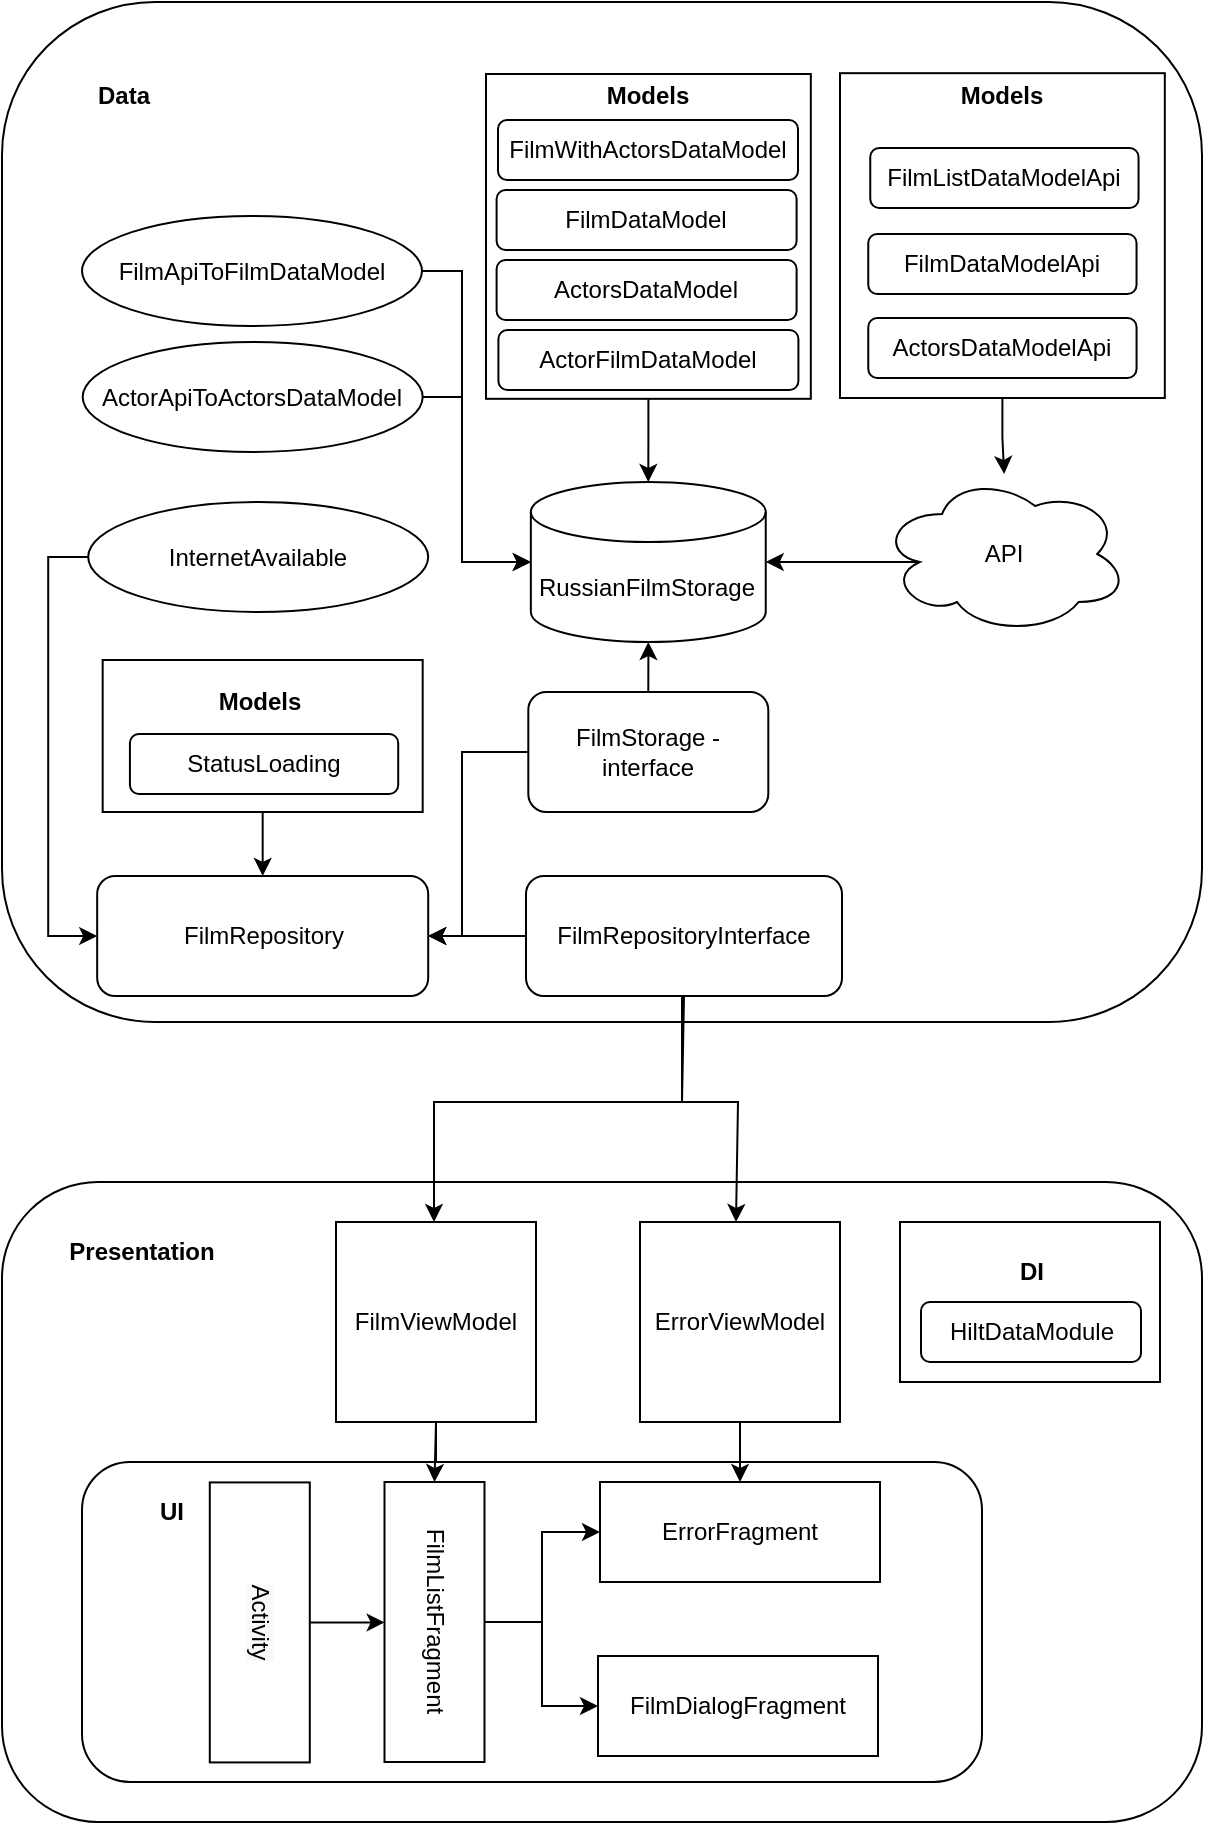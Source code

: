 <mxfile version="19.0.2" type="device"><diagram id="3VKFzHhKuiY2hbZpgCI6" name="Страница 1"><mxGraphModel dx="942" dy="677" grid="1" gridSize="10" guides="1" tooltips="1" connect="1" arrows="1" fold="1" page="1" pageScale="1" pageWidth="827" pageHeight="1169" math="0" shadow="0"><root><mxCell id="0"/><mxCell id="1" parent="0"/><mxCell id="0iZDXbEvyd-gfEgn03D8-3" value="" style="rounded=1;whiteSpace=wrap;html=1;" parent="1" vertex="1"><mxGeometry x="120" y="680" width="600" height="320" as="geometry"/></mxCell><mxCell id="0iZDXbEvyd-gfEgn03D8-8" value="Presentation" style="text;html=1;strokeColor=none;fillColor=none;align=center;verticalAlign=middle;whiteSpace=wrap;rounded=0;fontStyle=1" parent="1" vertex="1"><mxGeometry x="160" y="700" width="60" height="30" as="geometry"/></mxCell><mxCell id="7H2y30o0vpOdahk9mzt5-5" value="" style="edgeStyle=orthogonalEdgeStyle;rounded=0;orthogonalLoop=1;jettySize=auto;html=1;" parent="1" source="0iZDXbEvyd-gfEgn03D8-12" target="0iZDXbEvyd-gfEgn03D8-6" edge="1"><mxGeometry relative="1" as="geometry"/></mxCell><mxCell id="0iZDXbEvyd-gfEgn03D8-12" value="FilmViewModel" style="whiteSpace=wrap;html=1;aspect=fixed;" parent="1" vertex="1"><mxGeometry x="287" y="700" width="100" height="100" as="geometry"/></mxCell><mxCell id="dLEbYE7aPXQ_6TfbDbs0-39" value="" style="group" parent="1" vertex="1" connectable="0"><mxGeometry x="562" y="700" width="145" height="170" as="geometry"/></mxCell><mxCell id="dLEbYE7aPXQ_6TfbDbs0-15" value="" style="rounded=0;whiteSpace=wrap;html=1;" parent="dLEbYE7aPXQ_6TfbDbs0-39" vertex="1"><mxGeometry x="7" width="130" height="80" as="geometry"/></mxCell><mxCell id="dLEbYE7aPXQ_6TfbDbs0-36" value="HiltDataModule" style="rounded=1;whiteSpace=wrap;html=1;" parent="dLEbYE7aPXQ_6TfbDbs0-39" vertex="1"><mxGeometry x="17.5" y="40" width="110" height="30" as="geometry"/></mxCell><mxCell id="dLEbYE7aPXQ_6TfbDbs0-38" value="DI" style="text;html=1;strokeColor=none;fillColor=none;align=center;verticalAlign=middle;whiteSpace=wrap;rounded=0;fontStyle=1" parent="dLEbYE7aPXQ_6TfbDbs0-39" vertex="1"><mxGeometry x="42.5" y="10" width="60" height="30" as="geometry"/></mxCell><mxCell id="dLEbYE7aPXQ_6TfbDbs0-42" value="" style="group" parent="1" vertex="1" connectable="0"><mxGeometry x="160" y="820" width="480" height="160" as="geometry"/></mxCell><mxCell id="0iZDXbEvyd-gfEgn03D8-63" value="" style="rounded=1;whiteSpace=wrap;html=1;strokeWidth=1;" parent="dLEbYE7aPXQ_6TfbDbs0-42" vertex="1"><mxGeometry width="450" height="160" as="geometry"/></mxCell><mxCell id="0iZDXbEvyd-gfEgn03D8-30" style="edgeStyle=orthogonalEdgeStyle;rounded=0;orthogonalLoop=1;jettySize=auto;html=1;exitX=0.5;exitY=0;exitDx=0;exitDy=0;entryX=0.5;entryY=1;entryDx=0;entryDy=0;" parent="dLEbYE7aPXQ_6TfbDbs0-42" source="0iZDXbEvyd-gfEgn03D8-7" target="0iZDXbEvyd-gfEgn03D8-6" edge="1"><mxGeometry relative="1" as="geometry"/></mxCell><mxCell id="0iZDXbEvyd-gfEgn03D8-31" style="edgeStyle=orthogonalEdgeStyle;rounded=0;orthogonalLoop=1;jettySize=auto;html=1;exitX=0.5;exitY=0;exitDx=0;exitDy=0;" parent="dLEbYE7aPXQ_6TfbDbs0-42" source="0iZDXbEvyd-gfEgn03D8-6" target="0iZDXbEvyd-gfEgn03D8-5" edge="1"><mxGeometry relative="1" as="geometry"><Array as="points"><mxPoint x="230" y="80"/><mxPoint x="230" y="35"/></Array></mxGeometry></mxCell><mxCell id="0iZDXbEvyd-gfEgn03D8-64" value="UI" style="text;html=1;strokeColor=none;fillColor=none;align=center;verticalAlign=middle;whiteSpace=wrap;rounded=0;fontStyle=1" parent="dLEbYE7aPXQ_6TfbDbs0-42" vertex="1"><mxGeometry x="6.056" y="10" width="78.333" height="30" as="geometry"/></mxCell><mxCell id="0iZDXbEvyd-gfEgn03D8-7" value="&lt;span style=&quot;background-color: rgb(248, 249, 250);&quot;&gt;Activity&lt;/span&gt;" style="rounded=0;whiteSpace=wrap;html=1;rotation=90;" parent="dLEbYE7aPXQ_6TfbDbs0-42" vertex="1"><mxGeometry x="18.893" y="55.21" width="140" height="50" as="geometry"/></mxCell><mxCell id="0iZDXbEvyd-gfEgn03D8-6" value="FilmListFragment" style="rounded=0;whiteSpace=wrap;html=1;rotation=90;" parent="dLEbYE7aPXQ_6TfbDbs0-42" vertex="1"><mxGeometry x="106.25" y="55" width="140" height="50" as="geometry"/></mxCell><mxCell id="0iZDXbEvyd-gfEgn03D8-5" value="ErrorFragment" style="rounded=0;whiteSpace=wrap;html=1;rotation=0;" parent="dLEbYE7aPXQ_6TfbDbs0-42" vertex="1"><mxGeometry x="259.004" y="10" width="140" height="50" as="geometry"/></mxCell><mxCell id="7H2y30o0vpOdahk9mzt5-1" value="FilmDialogFragment" style="rounded=0;whiteSpace=wrap;html=1;rotation=0;" parent="dLEbYE7aPXQ_6TfbDbs0-42" vertex="1"><mxGeometry x="258.004" y="97" width="140" height="50" as="geometry"/></mxCell><mxCell id="7H2y30o0vpOdahk9mzt5-2" style="edgeStyle=orthogonalEdgeStyle;rounded=0;orthogonalLoop=1;jettySize=auto;html=1;exitX=0.5;exitY=0;exitDx=0;exitDy=0;entryX=0;entryY=0.5;entryDx=0;entryDy=0;" parent="dLEbYE7aPXQ_6TfbDbs0-42" target="7H2y30o0vpOdahk9mzt5-1" edge="1"><mxGeometry relative="1" as="geometry"><mxPoint x="208" y="80" as="sourcePoint"/><mxPoint x="256.004" y="122" as="targetPoint"/><Array as="points"><mxPoint x="230" y="80"/><mxPoint x="230" y="122"/></Array></mxGeometry></mxCell><mxCell id="dLEbYE7aPXQ_6TfbDbs0-44" value="" style="endArrow=classic;html=1;rounded=0;exitX=0.5;exitY=1;exitDx=0;exitDy=0;entryX=0;entryY=0.5;entryDx=0;entryDy=0;" parent="1" source="0iZDXbEvyd-gfEgn03D8-12" target="0iZDXbEvyd-gfEgn03D8-6" edge="1"><mxGeometry width="50" height="50" relative="1" as="geometry"><mxPoint x="190" y="790" as="sourcePoint"/><mxPoint x="240" y="740" as="targetPoint"/></mxGeometry></mxCell><mxCell id="7H2y30o0vpOdahk9mzt5-3" value="ErrorViewModel" style="whiteSpace=wrap;html=1;aspect=fixed;" parent="1" vertex="1"><mxGeometry x="439" y="700" width="100" height="100" as="geometry"/></mxCell><mxCell id="7H2y30o0vpOdahk9mzt5-4" value="" style="endArrow=classic;html=1;rounded=0;exitX=0.5;exitY=1;exitDx=0;exitDy=0;entryX=0.5;entryY=0;entryDx=0;entryDy=0;" parent="1" source="7H2y30o0vpOdahk9mzt5-3" target="0iZDXbEvyd-gfEgn03D8-5" edge="1"><mxGeometry width="50" height="50" relative="1" as="geometry"><mxPoint x="347" y="810" as="sourcePoint"/><mxPoint x="346.25" y="840" as="targetPoint"/></mxGeometry></mxCell><mxCell id="7H2y30o0vpOdahk9mzt5-18" value="ActorFilmDataModel" style="rounded=1;whiteSpace=wrap;html=1;" parent="1" vertex="1"><mxGeometry x="355.307" y="441.59" width="150" height="30" as="geometry"/></mxCell><mxCell id="0iZDXbEvyd-gfEgn03D8-1" value="" style="rounded=1;whiteSpace=wrap;html=1;" parent="1" vertex="1"><mxGeometry x="120" y="90" width="600" height="510" as="geometry"/></mxCell><mxCell id="0iZDXbEvyd-gfEgn03D8-33" value="RussianFilmStorage" style="shape=cylinder3;whiteSpace=wrap;html=1;boundedLbl=1;backgroundOutline=1;size=15;" parent="1" vertex="1"><mxGeometry x="384.42" y="330" width="117.45" height="80" as="geometry"/></mxCell><mxCell id="0iZDXbEvyd-gfEgn03D8-35" value="FilmRepository" style="rounded=1;whiteSpace=wrap;html=1;" parent="1" vertex="1"><mxGeometry x="167.586" y="527" width="165.517" height="60" as="geometry"/></mxCell><mxCell id="7H2y30o0vpOdahk9mzt5-17" style="edgeStyle=orthogonalEdgeStyle;rounded=0;orthogonalLoop=1;jettySize=auto;html=1;exitX=0.5;exitY=1;exitDx=0;exitDy=0;entryX=0.5;entryY=0;entryDx=0;entryDy=0;entryPerimeter=0;" parent="1" source="dLEbYE7aPXQ_6TfbDbs0-11" target="0iZDXbEvyd-gfEgn03D8-33" edge="1"><mxGeometry relative="1" as="geometry"/></mxCell><mxCell id="0iZDXbEvyd-gfEgn03D8-44" value="Data" style="text;html=1;strokeColor=none;fillColor=none;align=center;verticalAlign=middle;whiteSpace=wrap;rounded=0;strokeWidth=1;fontStyle=1" parent="1" vertex="1"><mxGeometry x="150.002" y="122" width="62.069" height="30" as="geometry"/></mxCell><mxCell id="dLEbYE7aPXQ_6TfbDbs0-4" style="edgeStyle=orthogonalEdgeStyle;rounded=0;orthogonalLoop=1;jettySize=auto;html=1;exitX=0.16;exitY=0.55;exitDx=0;exitDy=0;exitPerimeter=0;entryX=1;entryY=0.5;entryDx=0;entryDy=0;entryPerimeter=0;" parent="1" source="0iZDXbEvyd-gfEgn03D8-51" target="0iZDXbEvyd-gfEgn03D8-33" edge="1"><mxGeometry relative="1" as="geometry"><mxPoint x="540.0" y="440" as="targetPoint"/></mxGeometry></mxCell><mxCell id="0iZDXbEvyd-gfEgn03D8-51" value="API" style="ellipse;shape=cloud;whiteSpace=wrap;html=1;" parent="1" vertex="1"><mxGeometry x="559.004" y="326" width="124.138" height="80" as="geometry"/></mxCell><mxCell id="7H2y30o0vpOdahk9mzt5-16" style="edgeStyle=orthogonalEdgeStyle;rounded=0;orthogonalLoop=1;jettySize=auto;html=1;exitX=0.5;exitY=1;exitDx=0;exitDy=0;" parent="1" source="7H2y30o0vpOdahk9mzt5-11" target="0iZDXbEvyd-gfEgn03D8-51" edge="1"><mxGeometry relative="1" as="geometry"/></mxCell><mxCell id="7H2y30o0vpOdahk9mzt5-23" style="edgeStyle=orthogonalEdgeStyle;rounded=0;orthogonalLoop=1;jettySize=auto;html=1;exitX=0.5;exitY=1;exitDx=0;exitDy=0;entryX=0.5;entryY=0;entryDx=0;entryDy=0;" parent="1" source="7H2y30o0vpOdahk9mzt5-22" target="0iZDXbEvyd-gfEgn03D8-35" edge="1"><mxGeometry relative="1" as="geometry"/></mxCell><mxCell id="7H2y30o0vpOdahk9mzt5-34" value="" style="endArrow=classic;html=1;rounded=0;entryX=0.5;entryY=0;entryDx=0;entryDy=0;exitX=0.5;exitY=1;exitDx=0;exitDy=0;" parent="1" source="LMnjpKkkNTo7IFC30so6-1" edge="1"><mxGeometry width="50" height="50" relative="1" as="geometry"><mxPoint x="249.345" y="580" as="sourcePoint"/><mxPoint x="336" y="700" as="targetPoint"/><Array as="points"><mxPoint x="460" y="640"/><mxPoint x="336" y="640"/></Array></mxGeometry></mxCell><mxCell id="7H2y30o0vpOdahk9mzt5-35" value="" style="endArrow=classic;html=1;rounded=0;entryX=0.5;entryY=0;entryDx=0;entryDy=0;exitX=0.5;exitY=1;exitDx=0;exitDy=0;" parent="1" edge="1"><mxGeometry width="50" height="50" relative="1" as="geometry"><mxPoint x="460" y="587" as="sourcePoint"/><mxPoint x="487" y="700" as="targetPoint"/><Array as="points"><mxPoint x="460" y="640"/><mxPoint x="488" y="640"/></Array></mxGeometry></mxCell><mxCell id="7H2y30o0vpOdahk9mzt5-32" style="edgeStyle=orthogonalEdgeStyle;rounded=0;orthogonalLoop=1;jettySize=auto;html=1;exitX=0;exitY=0.5;exitDx=0;exitDy=0;entryX=0;entryY=0.5;entryDx=0;entryDy=0;" parent="1" source="7H2y30o0vpOdahk9mzt5-30" target="0iZDXbEvyd-gfEgn03D8-35" edge="1"><mxGeometry relative="1" as="geometry"><mxPoint x="170.34" y="290" as="sourcePoint"/><mxPoint x="260.345" y="530" as="targetPoint"/></mxGeometry></mxCell><mxCell id="7H2y30o0vpOdahk9mzt5-38" value="" style="group" parent="1" vertex="1" connectable="0"><mxGeometry x="539" y="122" width="162.41" height="166" as="geometry"/></mxCell><mxCell id="7H2y30o0vpOdahk9mzt5-11" value="" style="whiteSpace=wrap;html=1;aspect=fixed;" parent="7H2y30o0vpOdahk9mzt5-38" vertex="1"><mxGeometry y="3.59" width="162.41" height="162.41" as="geometry"/></mxCell><mxCell id="7H2y30o0vpOdahk9mzt5-12" value="Models" style="text;html=1;strokeColor=none;fillColor=none;align=center;verticalAlign=middle;whiteSpace=wrap;rounded=0;fontStyle=1" parent="7H2y30o0vpOdahk9mzt5-38" vertex="1"><mxGeometry x="50.171" width="62.069" height="30" as="geometry"/></mxCell><mxCell id="7H2y30o0vpOdahk9mzt5-13" value="FilmListDataModelApi" style="rounded=1;whiteSpace=wrap;html=1;" parent="7H2y30o0vpOdahk9mzt5-38" vertex="1"><mxGeometry x="15.13" y="41" width="134.14" height="30" as="geometry"/></mxCell><mxCell id="7H2y30o0vpOdahk9mzt5-14" value="FilmDataModelApi" style="rounded=1;whiteSpace=wrap;html=1;" parent="7H2y30o0vpOdahk9mzt5-38" vertex="1"><mxGeometry x="14.13" y="84" width="134.14" height="30" as="geometry"/></mxCell><mxCell id="7H2y30o0vpOdahk9mzt5-15" value="ActorsDataModelApi" style="rounded=1;whiteSpace=wrap;html=1;" parent="7H2y30o0vpOdahk9mzt5-38" vertex="1"><mxGeometry x="14.14" y="126" width="134.14" height="30" as="geometry"/></mxCell><mxCell id="7H2y30o0vpOdahk9mzt5-39" value="" style="group" parent="1" vertex="1" connectable="0"><mxGeometry x="170.34" y="419" width="160.0" height="76" as="geometry"/></mxCell><mxCell id="7H2y30o0vpOdahk9mzt5-22" value="" style="rounded=0;whiteSpace=wrap;html=1;" parent="7H2y30o0vpOdahk9mzt5-39" vertex="1"><mxGeometry width="160" height="76" as="geometry"/></mxCell><mxCell id="7H2y30o0vpOdahk9mzt5-20" value="Models" style="text;html=1;strokeColor=none;fillColor=none;align=center;verticalAlign=middle;whiteSpace=wrap;rounded=0;fontStyle=1" parent="7H2y30o0vpOdahk9mzt5-39" vertex="1"><mxGeometry x="47.961" y="6" width="62.069" height="30" as="geometry"/></mxCell><mxCell id="7H2y30o0vpOdahk9mzt5-21" value="StatusLoading" style="rounded=1;whiteSpace=wrap;html=1;" parent="7H2y30o0vpOdahk9mzt5-39" vertex="1"><mxGeometry x="13.62" y="37" width="134.14" height="30" as="geometry"/></mxCell><mxCell id="7H2y30o0vpOdahk9mzt5-41" value="" style="group" parent="1" vertex="1" connectable="0"><mxGeometry x="362" y="122.0" width="162.41" height="166.41" as="geometry"/></mxCell><mxCell id="dLEbYE7aPXQ_6TfbDbs0-11" value="" style="whiteSpace=wrap;html=1;aspect=fixed;" parent="7H2y30o0vpOdahk9mzt5-41" vertex="1"><mxGeometry y="4" width="162.41" height="162.41" as="geometry"/></mxCell><mxCell id="0iZDXbEvyd-gfEgn03D8-37" value="FilmWithActorsDataModel" style="rounded=1;whiteSpace=wrap;html=1;" parent="7H2y30o0vpOdahk9mzt5-41" vertex="1"><mxGeometry x="6" y="27" width="150" height="30" as="geometry"/></mxCell><mxCell id="0iZDXbEvyd-gfEgn03D8-65" value="FilmDataModel" style="rounded=1;whiteSpace=wrap;html=1;" parent="7H2y30o0vpOdahk9mzt5-41" vertex="1"><mxGeometry x="5.307" y="62" width="150" height="30" as="geometry"/></mxCell><mxCell id="dLEbYE7aPXQ_6TfbDbs0-10" value="ActorsDataModel" style="rounded=1;whiteSpace=wrap;html=1;" parent="7H2y30o0vpOdahk9mzt5-41" vertex="1"><mxGeometry x="5.307" y="97" width="150" height="30" as="geometry"/></mxCell><mxCell id="dLEbYE7aPXQ_6TfbDbs0-12" value="Models" style="text;html=1;strokeColor=none;fillColor=none;align=center;verticalAlign=middle;whiteSpace=wrap;rounded=0;fontStyle=1" parent="7H2y30o0vpOdahk9mzt5-41" vertex="1"><mxGeometry x="49.651" width="62.069" height="30" as="geometry"/></mxCell><mxCell id="7H2y30o0vpOdahk9mzt5-40" value="ActorFilmDataModel" style="rounded=1;whiteSpace=wrap;html=1;" parent="7H2y30o0vpOdahk9mzt5-41" vertex="1"><mxGeometry x="6.207" y="132" width="150" height="30" as="geometry"/></mxCell><mxCell id="xWS8TdkbHb9onFHR8AWd-2" value="" style="edgeStyle=orthogonalEdgeStyle;rounded=0;orthogonalLoop=1;jettySize=auto;html=1;" parent="1" source="xWS8TdkbHb9onFHR8AWd-1" target="0iZDXbEvyd-gfEgn03D8-35" edge="1"><mxGeometry relative="1" as="geometry"><Array as="points"><mxPoint x="350" y="465"/><mxPoint x="350" y="557"/></Array></mxGeometry></mxCell><mxCell id="xWS8TdkbHb9onFHR8AWd-3" style="edgeStyle=orthogonalEdgeStyle;rounded=0;orthogonalLoop=1;jettySize=auto;html=1;exitX=0.5;exitY=0;exitDx=0;exitDy=0;" parent="1" source="xWS8TdkbHb9onFHR8AWd-1" target="0iZDXbEvyd-gfEgn03D8-33" edge="1"><mxGeometry relative="1" as="geometry"/></mxCell><mxCell id="xWS8TdkbHb9onFHR8AWd-1" value="FilmStorage - interface" style="rounded=1;whiteSpace=wrap;html=1;" parent="1" vertex="1"><mxGeometry x="383.15" y="435" width="120" height="60" as="geometry"/></mxCell><mxCell id="7H2y30o0vpOdahk9mzt5-30" value="InternetAvailable" style="ellipse;whiteSpace=wrap;html=1;" parent="1" vertex="1"><mxGeometry x="163.1" y="340" width="170" height="55" as="geometry"/></mxCell><mxCell id="xWS8TdkbHb9onFHR8AWd-5" value="" style="edgeStyle=orthogonalEdgeStyle;rounded=0;orthogonalLoop=1;jettySize=auto;html=1;entryX=0;entryY=0.5;entryDx=0;entryDy=0;entryPerimeter=0;" parent="1" source="7H2y30o0vpOdahk9mzt5-24" target="0iZDXbEvyd-gfEgn03D8-33" edge="1"><mxGeometry relative="1" as="geometry"><Array as="points"><mxPoint x="350" y="288"/><mxPoint x="350" y="370"/></Array></mxGeometry></mxCell><mxCell id="7H2y30o0vpOdahk9mzt5-24" value="ActorApiToActorsDataModel" style="ellipse;whiteSpace=wrap;html=1;" parent="1" vertex="1"><mxGeometry x="160.34" y="260" width="170" height="55" as="geometry"/></mxCell><mxCell id="xWS8TdkbHb9onFHR8AWd-4" value="" style="edgeStyle=orthogonalEdgeStyle;rounded=0;orthogonalLoop=1;jettySize=auto;html=1;entryX=0;entryY=0.5;entryDx=0;entryDy=0;entryPerimeter=0;exitX=1;exitY=0.5;exitDx=0;exitDy=0;" parent="1" source="7H2y30o0vpOdahk9mzt5-25" target="0iZDXbEvyd-gfEgn03D8-33" edge="1"><mxGeometry relative="1" as="geometry"><Array as="points"><mxPoint x="350" y="225"/><mxPoint x="350" y="370"/></Array></mxGeometry></mxCell><mxCell id="7H2y30o0vpOdahk9mzt5-25" value="FilmApiToFilmDataModel" style="ellipse;whiteSpace=wrap;html=1;" parent="1" vertex="1"><mxGeometry x="160" y="197" width="170" height="55" as="geometry"/></mxCell><mxCell id="LMnjpKkkNTo7IFC30so6-2" style="edgeStyle=orthogonalEdgeStyle;rounded=0;orthogonalLoop=1;jettySize=auto;html=1;entryX=1;entryY=0.5;entryDx=0;entryDy=0;" edge="1" parent="1" source="LMnjpKkkNTo7IFC30so6-1" target="0iZDXbEvyd-gfEgn03D8-35"><mxGeometry relative="1" as="geometry"/></mxCell><mxCell id="LMnjpKkkNTo7IFC30so6-1" value="FilmRepositoryInterface" style="rounded=1;whiteSpace=wrap;html=1;" vertex="1" parent="1"><mxGeometry x="382" y="527" width="158" height="60" as="geometry"/></mxCell></root></mxGraphModel></diagram></mxfile>